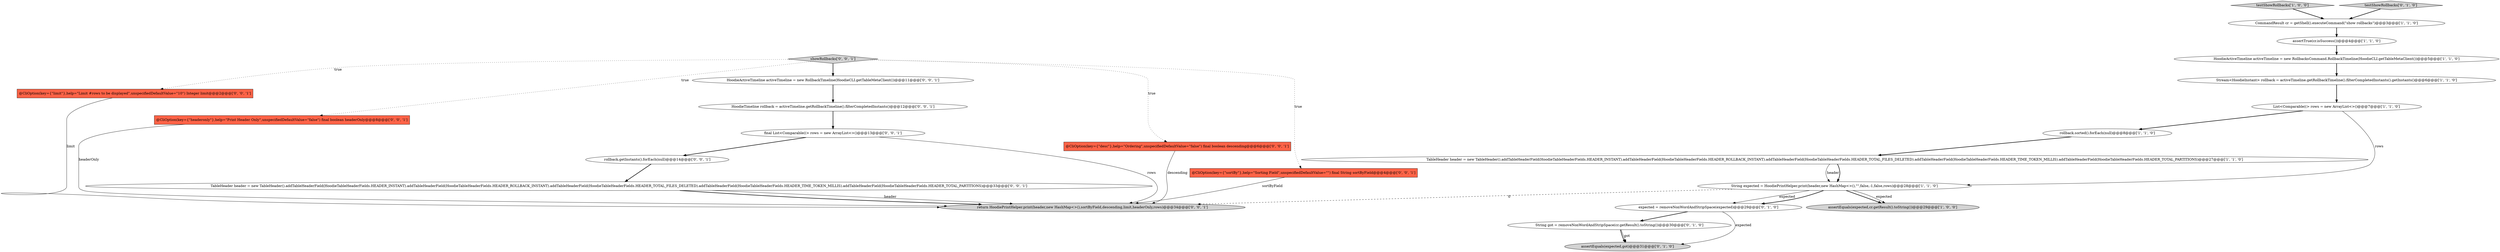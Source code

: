 digraph {
17 [style = filled, label = "TableHeader header = new TableHeader().addTableHeaderField(HoodieTableHeaderFields.HEADER_INSTANT).addTableHeaderField(HoodieTableHeaderFields.HEADER_ROLLBACK_INSTANT).addTableHeaderField(HoodieTableHeaderFields.HEADER_TOTAL_FILES_DELETED).addTableHeaderField(HoodieTableHeaderFields.HEADER_TIME_TOKEN_MILLIS).addTableHeaderField(HoodieTableHeaderFields.HEADER_TOTAL_PARTITIONS)@@@33@@@['0', '0', '1']", fillcolor = white, shape = ellipse image = "AAA0AAABBB3BBB"];
19 [style = filled, label = "rollback.getInstants().forEach(null)@@@14@@@['0', '0', '1']", fillcolor = white, shape = ellipse image = "AAA0AAABBB3BBB"];
11 [style = filled, label = "String got = removeNonWordAndStripSpace(cr.getResult().toString())@@@30@@@['0', '1', '0']", fillcolor = white, shape = ellipse image = "AAA1AAABBB2BBB"];
18 [style = filled, label = "@CliOption(key={\"limit\"},help=\"Limit #rows to be displayed\",unspecifiedDefaultValue=\"10\") Integer limit@@@2@@@['0', '0', '1']", fillcolor = tomato, shape = box image = "AAA0AAABBB3BBB"];
15 [style = filled, label = "@CliOption(key={\"headeronly\"},help=\"Print Header Only\",unspecifiedDefaultValue=\"false\") final boolean headerOnly@@@8@@@['0', '0', '1']", fillcolor = tomato, shape = box image = "AAA0AAABBB3BBB"];
24 [style = filled, label = "HoodieTimeline rollback = activeTimeline.getRollbackTimeline().filterCompletedInstants()@@@12@@@['0', '0', '1']", fillcolor = white, shape = ellipse image = "AAA0AAABBB3BBB"];
23 [style = filled, label = "HoodieActiveTimeline activeTimeline = new RollbackTimeline(HoodieCLI.getTableMetaClient())@@@11@@@['0', '0', '1']", fillcolor = white, shape = ellipse image = "AAA0AAABBB3BBB"];
4 [style = filled, label = "rollback.sorted().forEach(null)@@@8@@@['1', '1', '0']", fillcolor = white, shape = ellipse image = "AAA0AAABBB1BBB"];
6 [style = filled, label = "List<Comparable((> rows = new ArrayList<>()@@@7@@@['1', '1', '0']", fillcolor = white, shape = ellipse image = "AAA0AAABBB1BBB"];
12 [style = filled, label = "assertEquals(expected,got)@@@31@@@['0', '1', '0']", fillcolor = lightgray, shape = ellipse image = "AAA1AAABBB2BBB"];
20 [style = filled, label = "@CliOption(key={\"desc\"},help=\"Ordering\",unspecifiedDefaultValue=\"false\") final boolean descending@@@6@@@['0', '0', '1']", fillcolor = tomato, shape = box image = "AAA0AAABBB3BBB"];
10 [style = filled, label = "expected = removeNonWordAndStripSpace(expected)@@@29@@@['0', '1', '0']", fillcolor = white, shape = ellipse image = "AAA0AAABBB2BBB"];
22 [style = filled, label = "showRollbacks['0', '0', '1']", fillcolor = lightgray, shape = diamond image = "AAA0AAABBB3BBB"];
5 [style = filled, label = "HoodieActiveTimeline activeTimeline = new RollbacksCommand.RollbackTimeline(HoodieCLI.getTableMetaClient())@@@5@@@['1', '1', '0']", fillcolor = white, shape = ellipse image = "AAA0AAABBB1BBB"];
7 [style = filled, label = "assertEquals(expected,cr.getResult().toString())@@@29@@@['1', '0', '0']", fillcolor = lightgray, shape = ellipse image = "AAA0AAABBB1BBB"];
8 [style = filled, label = "CommandResult cr = getShell().executeCommand(\"show rollbacks\")@@@3@@@['1', '1', '0']", fillcolor = white, shape = ellipse image = "AAA0AAABBB1BBB"];
21 [style = filled, label = "return HoodiePrintHelper.print(header,new HashMap<>(),sortByField,descending,limit,headerOnly,rows)@@@34@@@['0', '0', '1']", fillcolor = lightgray, shape = ellipse image = "AAA0AAABBB3BBB"];
9 [style = filled, label = "testShowRollbacks['1', '0', '0']", fillcolor = lightgray, shape = diamond image = "AAA0AAABBB1BBB"];
0 [style = filled, label = "String expected = HoodiePrintHelper.print(header,new HashMap<>(),\"\",false,-1,false,rows)@@@28@@@['1', '1', '0']", fillcolor = white, shape = ellipse image = "AAA0AAABBB1BBB"];
16 [style = filled, label = "@CliOption(key={\"sortBy\"},help=\"Sorting Field\",unspecifiedDefaultValue=\"\") final String sortByField@@@4@@@['0', '0', '1']", fillcolor = tomato, shape = box image = "AAA0AAABBB3BBB"];
2 [style = filled, label = "Stream<HoodieInstant> rollback = activeTimeline.getRollbackTimeline().filterCompletedInstants().getInstants()@@@6@@@['1', '1', '0']", fillcolor = white, shape = ellipse image = "AAA0AAABBB1BBB"];
13 [style = filled, label = "testShowRollbacks['0', '1', '0']", fillcolor = lightgray, shape = diamond image = "AAA0AAABBB2BBB"];
14 [style = filled, label = "final List<Comparable((> rows = new ArrayList<>()@@@13@@@['0', '0', '1']", fillcolor = white, shape = ellipse image = "AAA0AAABBB3BBB"];
1 [style = filled, label = "TableHeader header = new TableHeader().addTableHeaderField(HoodieTableHeaderFields.HEADER_INSTANT).addTableHeaderField(HoodieTableHeaderFields.HEADER_ROLLBACK_INSTANT).addTableHeaderField(HoodieTableHeaderFields.HEADER_TOTAL_FILES_DELETED).addTableHeaderField(HoodieTableHeaderFields.HEADER_TIME_TOKEN_MILLIS).addTableHeaderField(HoodieTableHeaderFields.HEADER_TOTAL_PARTITIONS)@@@27@@@['1', '1', '0']", fillcolor = white, shape = ellipse image = "AAA0AAABBB1BBB"];
3 [style = filled, label = "assertTrue(cr.isSuccess())@@@4@@@['1', '1', '0']", fillcolor = white, shape = ellipse image = "AAA0AAABBB1BBB"];
5->2 [style = bold, label=""];
0->10 [style = solid, label="expected"];
10->12 [style = solid, label="expected"];
11->12 [style = bold, label=""];
6->4 [style = bold, label=""];
22->16 [style = dotted, label="true"];
17->21 [style = bold, label=""];
23->24 [style = bold, label=""];
22->15 [style = dotted, label="true"];
0->21 [style = dashed, label="0"];
0->7 [style = bold, label=""];
16->21 [style = solid, label="sortByField"];
20->21 [style = solid, label="descending"];
22->20 [style = dotted, label="true"];
10->11 [style = bold, label=""];
14->19 [style = bold, label=""];
1->0 [style = solid, label="header"];
3->5 [style = bold, label=""];
4->1 [style = bold, label=""];
8->3 [style = bold, label=""];
0->10 [style = bold, label=""];
15->21 [style = solid, label="headerOnly"];
6->0 [style = solid, label="rows"];
18->21 [style = solid, label="limit"];
11->12 [style = solid, label="got"];
19->17 [style = bold, label=""];
17->21 [style = solid, label="header"];
2->6 [style = bold, label=""];
14->21 [style = solid, label="rows"];
0->7 [style = solid, label="expected"];
13->8 [style = bold, label=""];
9->8 [style = bold, label=""];
22->23 [style = bold, label=""];
24->14 [style = bold, label=""];
22->18 [style = dotted, label="true"];
1->0 [style = bold, label=""];
}
